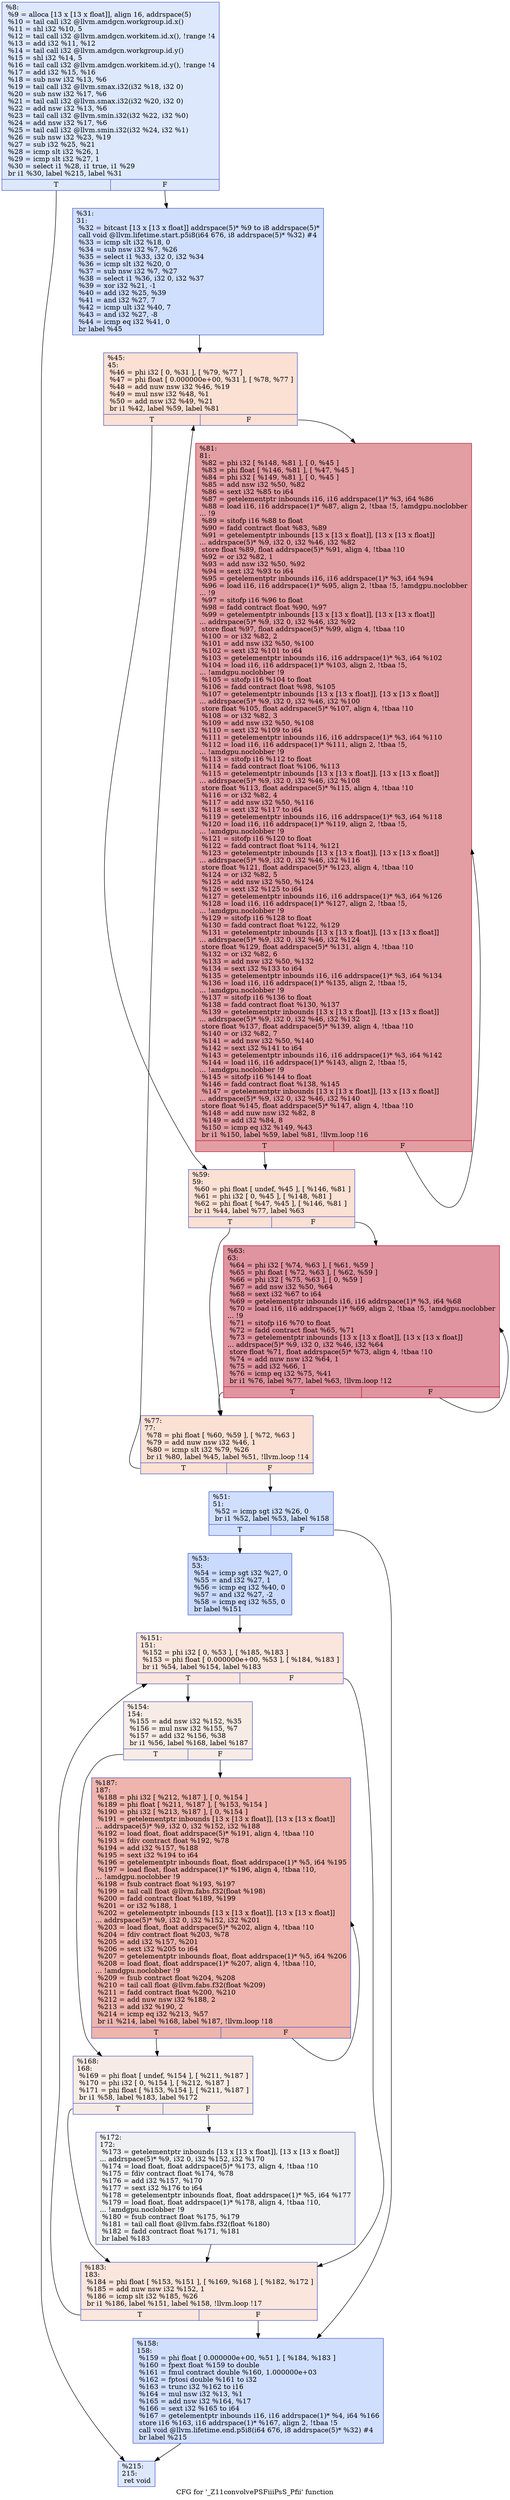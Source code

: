 digraph "CFG for '_Z11convolvePSFiiiPsS_Pfii' function" {
	label="CFG for '_Z11convolvePSFiiiPsS_Pfii' function";

	Node0x53db360 [shape=record,color="#3d50c3ff", style=filled, fillcolor="#b2ccfb70",label="{%8:\l  %9 = alloca [13 x [13 x float]], align 16, addrspace(5)\l  %10 = tail call i32 @llvm.amdgcn.workgroup.id.x()\l  %11 = shl i32 %10, 5\l  %12 = tail call i32 @llvm.amdgcn.workitem.id.x(), !range !4\l  %13 = add i32 %11, %12\l  %14 = tail call i32 @llvm.amdgcn.workgroup.id.y()\l  %15 = shl i32 %14, 5\l  %16 = tail call i32 @llvm.amdgcn.workitem.id.y(), !range !4\l  %17 = add i32 %15, %16\l  %18 = sub nsw i32 %13, %6\l  %19 = tail call i32 @llvm.smax.i32(i32 %18, i32 0)\l  %20 = sub nsw i32 %17, %6\l  %21 = tail call i32 @llvm.smax.i32(i32 %20, i32 0)\l  %22 = add nsw i32 %13, %6\l  %23 = tail call i32 @llvm.smin.i32(i32 %22, i32 %0)\l  %24 = add nsw i32 %17, %6\l  %25 = tail call i32 @llvm.smin.i32(i32 %24, i32 %1)\l  %26 = sub nsw i32 %23, %19\l  %27 = sub i32 %25, %21\l  %28 = icmp slt i32 %26, 1\l  %29 = icmp slt i32 %27, 1\l  %30 = select i1 %28, i1 true, i1 %29\l  br i1 %30, label %215, label %31\l|{<s0>T|<s1>F}}"];
	Node0x53db360:s0 -> Node0x53de910;
	Node0x53db360:s1 -> Node0x53de9a0;
	Node0x53de9a0 [shape=record,color="#3d50c3ff", style=filled, fillcolor="#96b7ff70",label="{%31:\l31:                                               \l  %32 = bitcast [13 x [13 x float]] addrspace(5)* %9 to i8 addrspace(5)*\l  call void @llvm.lifetime.start.p5i8(i64 676, i8 addrspace(5)* %32) #4\l  %33 = icmp slt i32 %18, 0\l  %34 = sub nsw i32 %7, %26\l  %35 = select i1 %33, i32 0, i32 %34\l  %36 = icmp slt i32 %20, 0\l  %37 = sub nsw i32 %7, %27\l  %38 = select i1 %36, i32 0, i32 %37\l  %39 = xor i32 %21, -1\l  %40 = add i32 %25, %39\l  %41 = and i32 %27, 7\l  %42 = icmp ult i32 %40, 7\l  %43 = and i32 %27, -8\l  %44 = icmp eq i32 %41, 0\l  br label %45\l}"];
	Node0x53de9a0 -> Node0x53df540;
	Node0x53df540 [shape=record,color="#3d50c3ff", style=filled, fillcolor="#f7b99e70",label="{%45:\l45:                                               \l  %46 = phi i32 [ 0, %31 ], [ %79, %77 ]\l  %47 = phi float [ 0.000000e+00, %31 ], [ %78, %77 ]\l  %48 = add nuw nsw i32 %46, %19\l  %49 = mul nsw i32 %48, %1\l  %50 = add nsw i32 %49, %21\l  br i1 %42, label %59, label %81\l|{<s0>T|<s1>F}}"];
	Node0x53df540:s0 -> Node0x53e0490;
	Node0x53df540:s1 -> Node0x53e0520;
	Node0x53e0660 [shape=record,color="#3d50c3ff", style=filled, fillcolor="#96b7ff70",label="{%51:\l51:                                               \l  %52 = icmp sgt i32 %26, 0\l  br i1 %52, label %53, label %158\l|{<s0>T|<s1>F}}"];
	Node0x53e0660:s0 -> Node0x53e0780;
	Node0x53e0660:s1 -> Node0x53e07d0;
	Node0x53e0780 [shape=record,color="#3d50c3ff", style=filled, fillcolor="#88abfd70",label="{%53:\l53:                                               \l  %54 = icmp sgt i32 %27, 0\l  %55 = and i32 %27, 1\l  %56 = icmp eq i32 %40, 0\l  %57 = and i32 %27, -2\l  %58 = icmp eq i32 %55, 0\l  br label %151\l}"];
	Node0x53e0780 -> Node0x53e0c10;
	Node0x53e0490 [shape=record,color="#3d50c3ff", style=filled, fillcolor="#f7b99e70",label="{%59:\l59:                                               \l  %60 = phi float [ undef, %45 ], [ %146, %81 ]\l  %61 = phi i32 [ 0, %45 ], [ %148, %81 ]\l  %62 = phi float [ %47, %45 ], [ %146, %81 ]\l  br i1 %44, label %77, label %63\l|{<s0>T|<s1>F}}"];
	Node0x53e0490:s0 -> Node0x53df630;
	Node0x53e0490:s1 -> Node0x53e13a0;
	Node0x53e13a0 [shape=record,color="#b70d28ff", style=filled, fillcolor="#b70d2870",label="{%63:\l63:                                               \l  %64 = phi i32 [ %74, %63 ], [ %61, %59 ]\l  %65 = phi float [ %72, %63 ], [ %62, %59 ]\l  %66 = phi i32 [ %75, %63 ], [ 0, %59 ]\l  %67 = add nsw i32 %50, %64\l  %68 = sext i32 %67 to i64\l  %69 = getelementptr inbounds i16, i16 addrspace(1)* %3, i64 %68\l  %70 = load i16, i16 addrspace(1)* %69, align 2, !tbaa !5, !amdgpu.noclobber\l... !9\l  %71 = sitofp i16 %70 to float\l  %72 = fadd contract float %65, %71\l  %73 = getelementptr inbounds [13 x [13 x float]], [13 x [13 x float]]\l... addrspace(5)* %9, i32 0, i32 %46, i32 %64\l  store float %71, float addrspace(5)* %73, align 4, !tbaa !10\l  %74 = add nuw nsw i32 %64, 1\l  %75 = add i32 %66, 1\l  %76 = icmp eq i32 %75, %41\l  br i1 %76, label %77, label %63, !llvm.loop !12\l|{<s0>T|<s1>F}}"];
	Node0x53e13a0:s0 -> Node0x53df630;
	Node0x53e13a0:s1 -> Node0x53e13a0;
	Node0x53df630 [shape=record,color="#3d50c3ff", style=filled, fillcolor="#f7b99e70",label="{%77:\l77:                                               \l  %78 = phi float [ %60, %59 ], [ %72, %63 ]\l  %79 = add nuw nsw i32 %46, 1\l  %80 = icmp slt i32 %79, %26\l  br i1 %80, label %45, label %51, !llvm.loop !14\l|{<s0>T|<s1>F}}"];
	Node0x53df630:s0 -> Node0x53df540;
	Node0x53df630:s1 -> Node0x53e0660;
	Node0x53e0520 [shape=record,color="#b70d28ff", style=filled, fillcolor="#be242e70",label="{%81:\l81:                                               \l  %82 = phi i32 [ %148, %81 ], [ 0, %45 ]\l  %83 = phi float [ %146, %81 ], [ %47, %45 ]\l  %84 = phi i32 [ %149, %81 ], [ 0, %45 ]\l  %85 = add nsw i32 %50, %82\l  %86 = sext i32 %85 to i64\l  %87 = getelementptr inbounds i16, i16 addrspace(1)* %3, i64 %86\l  %88 = load i16, i16 addrspace(1)* %87, align 2, !tbaa !5, !amdgpu.noclobber\l... !9\l  %89 = sitofp i16 %88 to float\l  %90 = fadd contract float %83, %89\l  %91 = getelementptr inbounds [13 x [13 x float]], [13 x [13 x float]]\l... addrspace(5)* %9, i32 0, i32 %46, i32 %82\l  store float %89, float addrspace(5)* %91, align 4, !tbaa !10\l  %92 = or i32 %82, 1\l  %93 = add nsw i32 %50, %92\l  %94 = sext i32 %93 to i64\l  %95 = getelementptr inbounds i16, i16 addrspace(1)* %3, i64 %94\l  %96 = load i16, i16 addrspace(1)* %95, align 2, !tbaa !5, !amdgpu.noclobber\l... !9\l  %97 = sitofp i16 %96 to float\l  %98 = fadd contract float %90, %97\l  %99 = getelementptr inbounds [13 x [13 x float]], [13 x [13 x float]]\l... addrspace(5)* %9, i32 0, i32 %46, i32 %92\l  store float %97, float addrspace(5)* %99, align 4, !tbaa !10\l  %100 = or i32 %82, 2\l  %101 = add nsw i32 %50, %100\l  %102 = sext i32 %101 to i64\l  %103 = getelementptr inbounds i16, i16 addrspace(1)* %3, i64 %102\l  %104 = load i16, i16 addrspace(1)* %103, align 2, !tbaa !5,\l... !amdgpu.noclobber !9\l  %105 = sitofp i16 %104 to float\l  %106 = fadd contract float %98, %105\l  %107 = getelementptr inbounds [13 x [13 x float]], [13 x [13 x float]]\l... addrspace(5)* %9, i32 0, i32 %46, i32 %100\l  store float %105, float addrspace(5)* %107, align 4, !tbaa !10\l  %108 = or i32 %82, 3\l  %109 = add nsw i32 %50, %108\l  %110 = sext i32 %109 to i64\l  %111 = getelementptr inbounds i16, i16 addrspace(1)* %3, i64 %110\l  %112 = load i16, i16 addrspace(1)* %111, align 2, !tbaa !5,\l... !amdgpu.noclobber !9\l  %113 = sitofp i16 %112 to float\l  %114 = fadd contract float %106, %113\l  %115 = getelementptr inbounds [13 x [13 x float]], [13 x [13 x float]]\l... addrspace(5)* %9, i32 0, i32 %46, i32 %108\l  store float %113, float addrspace(5)* %115, align 4, !tbaa !10\l  %116 = or i32 %82, 4\l  %117 = add nsw i32 %50, %116\l  %118 = sext i32 %117 to i64\l  %119 = getelementptr inbounds i16, i16 addrspace(1)* %3, i64 %118\l  %120 = load i16, i16 addrspace(1)* %119, align 2, !tbaa !5,\l... !amdgpu.noclobber !9\l  %121 = sitofp i16 %120 to float\l  %122 = fadd contract float %114, %121\l  %123 = getelementptr inbounds [13 x [13 x float]], [13 x [13 x float]]\l... addrspace(5)* %9, i32 0, i32 %46, i32 %116\l  store float %121, float addrspace(5)* %123, align 4, !tbaa !10\l  %124 = or i32 %82, 5\l  %125 = add nsw i32 %50, %124\l  %126 = sext i32 %125 to i64\l  %127 = getelementptr inbounds i16, i16 addrspace(1)* %3, i64 %126\l  %128 = load i16, i16 addrspace(1)* %127, align 2, !tbaa !5,\l... !amdgpu.noclobber !9\l  %129 = sitofp i16 %128 to float\l  %130 = fadd contract float %122, %129\l  %131 = getelementptr inbounds [13 x [13 x float]], [13 x [13 x float]]\l... addrspace(5)* %9, i32 0, i32 %46, i32 %124\l  store float %129, float addrspace(5)* %131, align 4, !tbaa !10\l  %132 = or i32 %82, 6\l  %133 = add nsw i32 %50, %132\l  %134 = sext i32 %133 to i64\l  %135 = getelementptr inbounds i16, i16 addrspace(1)* %3, i64 %134\l  %136 = load i16, i16 addrspace(1)* %135, align 2, !tbaa !5,\l... !amdgpu.noclobber !9\l  %137 = sitofp i16 %136 to float\l  %138 = fadd contract float %130, %137\l  %139 = getelementptr inbounds [13 x [13 x float]], [13 x [13 x float]]\l... addrspace(5)* %9, i32 0, i32 %46, i32 %132\l  store float %137, float addrspace(5)* %139, align 4, !tbaa !10\l  %140 = or i32 %82, 7\l  %141 = add nsw i32 %50, %140\l  %142 = sext i32 %141 to i64\l  %143 = getelementptr inbounds i16, i16 addrspace(1)* %3, i64 %142\l  %144 = load i16, i16 addrspace(1)* %143, align 2, !tbaa !5,\l... !amdgpu.noclobber !9\l  %145 = sitofp i16 %144 to float\l  %146 = fadd contract float %138, %145\l  %147 = getelementptr inbounds [13 x [13 x float]], [13 x [13 x float]]\l... addrspace(5)* %9, i32 0, i32 %46, i32 %140\l  store float %145, float addrspace(5)* %147, align 4, !tbaa !10\l  %148 = add nuw nsw i32 %82, 8\l  %149 = add i32 %84, 8\l  %150 = icmp eq i32 %149, %43\l  br i1 %150, label %59, label %81, !llvm.loop !16\l|{<s0>T|<s1>F}}"];
	Node0x53e0520:s0 -> Node0x53e0490;
	Node0x53e0520:s1 -> Node0x53e0520;
	Node0x53e0c10 [shape=record,color="#3d50c3ff", style=filled, fillcolor="#f3c7b170",label="{%151:\l151:                                              \l  %152 = phi i32 [ 0, %53 ], [ %185, %183 ]\l  %153 = phi float [ 0.000000e+00, %53 ], [ %184, %183 ]\l  br i1 %54, label %154, label %183\l|{<s0>T|<s1>F}}"];
	Node0x53e0c10:s0 -> Node0x53e6fd0;
	Node0x53e0c10:s1 -> Node0x53e6de0;
	Node0x53e6fd0 [shape=record,color="#3d50c3ff", style=filled, fillcolor="#ecd3c570",label="{%154:\l154:                                              \l  %155 = add nsw i32 %152, %35\l  %156 = mul nsw i32 %155, %7\l  %157 = add i32 %156, %38\l  br i1 %56, label %168, label %187\l|{<s0>T|<s1>F}}"];
	Node0x53e6fd0:s0 -> Node0x53e72c0;
	Node0x53e6fd0:s1 -> Node0x53e7310;
	Node0x53e07d0 [shape=record,color="#3d50c3ff", style=filled, fillcolor="#96b7ff70",label="{%158:\l158:                                              \l  %159 = phi float [ 0.000000e+00, %51 ], [ %184, %183 ]\l  %160 = fpext float %159 to double\l  %161 = fmul contract double %160, 1.000000e+03\l  %162 = fptosi double %161 to i32\l  %163 = trunc i32 %162 to i16\l  %164 = mul nsw i32 %13, %1\l  %165 = add nsw i32 %164, %17\l  %166 = sext i32 %165 to i64\l  %167 = getelementptr inbounds i16, i16 addrspace(1)* %4, i64 %166\l  store i16 %163, i16 addrspace(1)* %167, align 2, !tbaa !5\l  call void @llvm.lifetime.end.p5i8(i64 676, i8 addrspace(5)* %32) #4\l  br label %215\l}"];
	Node0x53e07d0 -> Node0x53de910;
	Node0x53e72c0 [shape=record,color="#3d50c3ff", style=filled, fillcolor="#ecd3c570",label="{%168:\l168:                                              \l  %169 = phi float [ undef, %154 ], [ %211, %187 ]\l  %170 = phi i32 [ 0, %154 ], [ %212, %187 ]\l  %171 = phi float [ %153, %154 ], [ %211, %187 ]\l  br i1 %58, label %183, label %172\l|{<s0>T|<s1>F}}"];
	Node0x53e72c0:s0 -> Node0x53e6de0;
	Node0x53e72c0:s1 -> Node0x53e7e10;
	Node0x53e7e10 [shape=record,color="#3d50c3ff", style=filled, fillcolor="#d9dce170",label="{%172:\l172:                                              \l  %173 = getelementptr inbounds [13 x [13 x float]], [13 x [13 x float]]\l... addrspace(5)* %9, i32 0, i32 %152, i32 %170\l  %174 = load float, float addrspace(5)* %173, align 4, !tbaa !10\l  %175 = fdiv contract float %174, %78\l  %176 = add i32 %157, %170\l  %177 = sext i32 %176 to i64\l  %178 = getelementptr inbounds float, float addrspace(1)* %5, i64 %177\l  %179 = load float, float addrspace(1)* %178, align 4, !tbaa !10,\l... !amdgpu.noclobber !9\l  %180 = fsub contract float %175, %179\l  %181 = tail call float @llvm.fabs.f32(float %180)\l  %182 = fadd contract float %171, %181\l  br label %183\l}"];
	Node0x53e7e10 -> Node0x53e6de0;
	Node0x53e6de0 [shape=record,color="#3d50c3ff", style=filled, fillcolor="#f3c7b170",label="{%183:\l183:                                              \l  %184 = phi float [ %153, %151 ], [ %169, %168 ], [ %182, %172 ]\l  %185 = add nuw nsw i32 %152, 1\l  %186 = icmp slt i32 %185, %26\l  br i1 %186, label %151, label %158, !llvm.loop !17\l|{<s0>T|<s1>F}}"];
	Node0x53e6de0:s0 -> Node0x53e0c10;
	Node0x53e6de0:s1 -> Node0x53e07d0;
	Node0x53e7310 [shape=record,color="#3d50c3ff", style=filled, fillcolor="#d8564670",label="{%187:\l187:                                              \l  %188 = phi i32 [ %212, %187 ], [ 0, %154 ]\l  %189 = phi float [ %211, %187 ], [ %153, %154 ]\l  %190 = phi i32 [ %213, %187 ], [ 0, %154 ]\l  %191 = getelementptr inbounds [13 x [13 x float]], [13 x [13 x float]]\l... addrspace(5)* %9, i32 0, i32 %152, i32 %188\l  %192 = load float, float addrspace(5)* %191, align 4, !tbaa !10\l  %193 = fdiv contract float %192, %78\l  %194 = add i32 %157, %188\l  %195 = sext i32 %194 to i64\l  %196 = getelementptr inbounds float, float addrspace(1)* %5, i64 %195\l  %197 = load float, float addrspace(1)* %196, align 4, !tbaa !10,\l... !amdgpu.noclobber !9\l  %198 = fsub contract float %193, %197\l  %199 = tail call float @llvm.fabs.f32(float %198)\l  %200 = fadd contract float %189, %199\l  %201 = or i32 %188, 1\l  %202 = getelementptr inbounds [13 x [13 x float]], [13 x [13 x float]]\l... addrspace(5)* %9, i32 0, i32 %152, i32 %201\l  %203 = load float, float addrspace(5)* %202, align 4, !tbaa !10\l  %204 = fdiv contract float %203, %78\l  %205 = add i32 %157, %201\l  %206 = sext i32 %205 to i64\l  %207 = getelementptr inbounds float, float addrspace(1)* %5, i64 %206\l  %208 = load float, float addrspace(1)* %207, align 4, !tbaa !10,\l... !amdgpu.noclobber !9\l  %209 = fsub contract float %204, %208\l  %210 = tail call float @llvm.fabs.f32(float %209)\l  %211 = fadd contract float %200, %210\l  %212 = add nuw nsw i32 %188, 2\l  %213 = add i32 %190, 2\l  %214 = icmp eq i32 %213, %57\l  br i1 %214, label %168, label %187, !llvm.loop !18\l|{<s0>T|<s1>F}}"];
	Node0x53e7310:s0 -> Node0x53e72c0;
	Node0x53e7310:s1 -> Node0x53e7310;
	Node0x53de910 [shape=record,color="#3d50c3ff", style=filled, fillcolor="#b2ccfb70",label="{%215:\l215:                                              \l  ret void\l}"];
}

